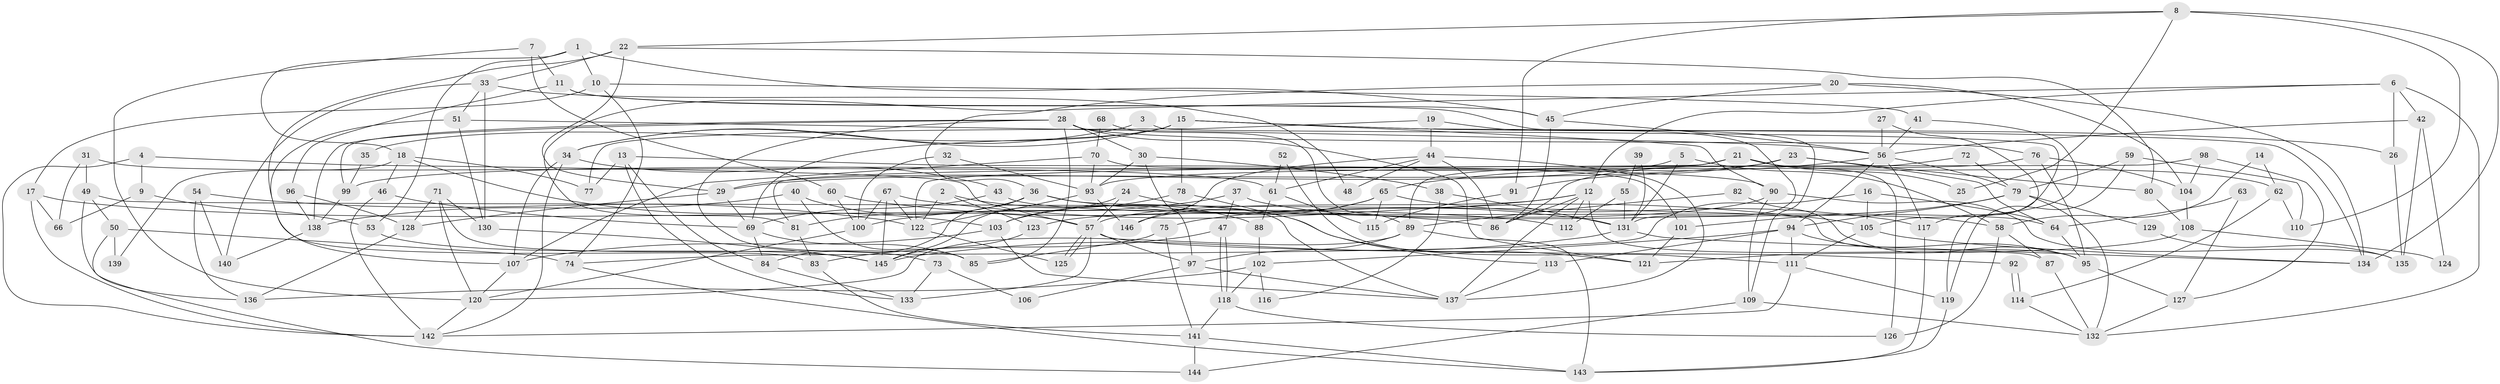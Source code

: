 // Generated by graph-tools (version 1.1) at 2025/50/03/09/25 03:50:14]
// undirected, 146 vertices, 292 edges
graph export_dot {
graph [start="1"]
  node [color=gray90,style=filled];
  1;
  2;
  3;
  4;
  5;
  6;
  7;
  8;
  9;
  10;
  11;
  12;
  13;
  14;
  15;
  16;
  17;
  18;
  19;
  20;
  21;
  22;
  23;
  24;
  25;
  26;
  27;
  28;
  29;
  30;
  31;
  32;
  33;
  34;
  35;
  36;
  37;
  38;
  39;
  40;
  41;
  42;
  43;
  44;
  45;
  46;
  47;
  48;
  49;
  50;
  51;
  52;
  53;
  54;
  55;
  56;
  57;
  58;
  59;
  60;
  61;
  62;
  63;
  64;
  65;
  66;
  67;
  68;
  69;
  70;
  71;
  72;
  73;
  74;
  75;
  76;
  77;
  78;
  79;
  80;
  81;
  82;
  83;
  84;
  85;
  86;
  87;
  88;
  89;
  90;
  91;
  92;
  93;
  94;
  95;
  96;
  97;
  98;
  99;
  100;
  101;
  102;
  103;
  104;
  105;
  106;
  107;
  108;
  109;
  110;
  111;
  112;
  113;
  114;
  115;
  116;
  117;
  118;
  119;
  120;
  121;
  122;
  123;
  124;
  125;
  126;
  127;
  128;
  129;
  130;
  131;
  132;
  133;
  134;
  135;
  136;
  137;
  138;
  139;
  140;
  141;
  142;
  143;
  144;
  145;
  146;
  1 -- 18;
  1 -- 45;
  1 -- 10;
  1 -- 53;
  2 -- 123;
  2 -- 122;
  2 -- 88;
  3 -- 34;
  3 -- 117;
  4 -- 57;
  4 -- 142;
  4 -- 9;
  5 -- 131;
  5 -- 58;
  5 -- 29;
  6 -- 81;
  6 -- 132;
  6 -- 12;
  6 -- 26;
  6 -- 42;
  7 -- 120;
  7 -- 11;
  7 -- 60;
  8 -- 22;
  8 -- 134;
  8 -- 25;
  8 -- 91;
  8 -- 110;
  9 -- 53;
  9 -- 66;
  10 -- 17;
  10 -- 41;
  10 -- 74;
  11 -- 45;
  11 -- 96;
  11 -- 109;
  12 -- 86;
  12 -- 57;
  12 -- 75;
  12 -- 87;
  12 -- 112;
  12 -- 137;
  13 -- 133;
  13 -- 84;
  13 -- 77;
  13 -- 90;
  14 -- 62;
  14 -- 58;
  15 -- 90;
  15 -- 134;
  15 -- 26;
  15 -- 34;
  15 -- 35;
  15 -- 69;
  15 -- 78;
  16 -- 105;
  16 -- 74;
  16 -- 64;
  17 -- 66;
  17 -- 142;
  17 -- 112;
  18 -- 46;
  18 -- 103;
  18 -- 77;
  18 -- 139;
  19 -- 44;
  19 -- 77;
  19 -- 131;
  20 -- 45;
  20 -- 104;
  20 -- 36;
  20 -- 134;
  21 -- 99;
  21 -- 81;
  21 -- 25;
  21 -- 62;
  21 -- 89;
  21 -- 126;
  22 -- 29;
  22 -- 33;
  22 -- 80;
  22 -- 83;
  23 -- 91;
  23 -- 64;
  23 -- 29;
  23 -- 80;
  24 -- 145;
  24 -- 57;
  24 -- 121;
  26 -- 135;
  27 -- 56;
  27 -- 105;
  28 -- 121;
  28 -- 85;
  28 -- 30;
  28 -- 73;
  28 -- 76;
  28 -- 99;
  28 -- 138;
  29 -- 69;
  29 -- 128;
  30 -- 97;
  30 -- 38;
  30 -- 93;
  31 -- 49;
  31 -- 61;
  31 -- 66;
  32 -- 100;
  32 -- 93;
  33 -- 130;
  33 -- 51;
  33 -- 48;
  33 -- 140;
  34 -- 107;
  34 -- 43;
  34 -- 142;
  35 -- 99;
  36 -- 137;
  36 -- 81;
  36 -- 84;
  36 -- 131;
  37 -- 100;
  37 -- 58;
  37 -- 47;
  38 -- 131;
  38 -- 116;
  39 -- 131;
  39 -- 55;
  40 -- 57;
  40 -- 85;
  40 -- 138;
  41 -- 56;
  41 -- 119;
  42 -- 56;
  42 -- 124;
  42 -- 135;
  43 -- 69;
  43 -- 64;
  44 -- 146;
  44 -- 137;
  44 -- 48;
  44 -- 61;
  44 -- 86;
  45 -- 86;
  45 -- 56;
  46 -- 142;
  46 -- 69;
  47 -- 118;
  47 -- 118;
  47 -- 83;
  49 -- 95;
  49 -- 50;
  49 -- 136;
  50 -- 74;
  50 -- 144;
  50 -- 139;
  51 -- 56;
  51 -- 107;
  51 -- 130;
  52 -- 61;
  52 -- 111;
  53 -- 145;
  54 -- 136;
  54 -- 140;
  54 -- 122;
  55 -- 112;
  55 -- 131;
  56 -- 79;
  56 -- 65;
  56 -- 94;
  56 -- 117;
  57 -- 125;
  57 -- 125;
  57 -- 92;
  57 -- 97;
  57 -- 133;
  58 -- 126;
  58 -- 87;
  59 -- 119;
  59 -- 110;
  59 -- 79;
  60 -- 100;
  60 -- 86;
  61 -- 88;
  61 -- 115;
  62 -- 114;
  62 -- 110;
  63 -- 64;
  63 -- 127;
  64 -- 95;
  65 -- 103;
  65 -- 117;
  65 -- 115;
  65 -- 146;
  67 -- 105;
  67 -- 122;
  67 -- 100;
  67 -- 145;
  68 -- 89;
  68 -- 70;
  69 -- 84;
  69 -- 85;
  70 -- 107;
  70 -- 93;
  70 -- 101;
  71 -- 130;
  71 -- 128;
  71 -- 85;
  71 -- 120;
  72 -- 86;
  72 -- 79;
  73 -- 133;
  73 -- 106;
  74 -- 143;
  75 -- 85;
  75 -- 141;
  76 -- 95;
  76 -- 93;
  76 -- 104;
  78 -- 113;
  78 -- 103;
  79 -- 132;
  79 -- 94;
  79 -- 101;
  79 -- 129;
  80 -- 108;
  81 -- 83;
  82 -- 95;
  82 -- 89;
  83 -- 141;
  84 -- 133;
  87 -- 132;
  88 -- 102;
  89 -- 120;
  89 -- 97;
  89 -- 143;
  90 -- 135;
  90 -- 109;
  90 -- 123;
  91 -- 115;
  92 -- 114;
  92 -- 114;
  93 -- 122;
  93 -- 146;
  94 -- 95;
  94 -- 102;
  94 -- 111;
  94 -- 113;
  95 -- 127;
  96 -- 128;
  96 -- 138;
  97 -- 106;
  97 -- 137;
  98 -- 122;
  98 -- 104;
  98 -- 127;
  99 -- 138;
  100 -- 120;
  101 -- 121;
  102 -- 118;
  102 -- 116;
  102 -- 136;
  103 -- 137;
  103 -- 107;
  104 -- 108;
  105 -- 134;
  105 -- 111;
  107 -- 120;
  108 -- 121;
  108 -- 124;
  109 -- 132;
  109 -- 144;
  111 -- 119;
  111 -- 142;
  113 -- 137;
  114 -- 132;
  117 -- 143;
  118 -- 141;
  118 -- 126;
  119 -- 143;
  120 -- 142;
  122 -- 125;
  123 -- 145;
  127 -- 132;
  128 -- 136;
  129 -- 135;
  130 -- 145;
  131 -- 134;
  131 -- 145;
  138 -- 140;
  141 -- 143;
  141 -- 144;
}

